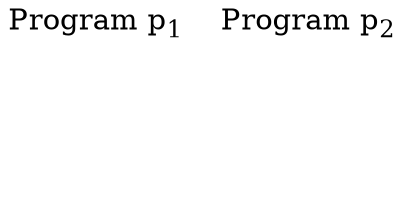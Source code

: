 digraph {
    graph [];
    rankdir=TB;

    p1_label [shape=plaintext, label=<Program p<sub>1</sub>>, margin=0 width=0 height=0]
    p2_label [shape=plaintext, label=<Program p<sub>2</sub>>, margin=0 width=0 height=0]

    p1 [shape=none, image="picobot_p1.png", label=""]
    p2 [shape=none, image="picobot_p2.png", label=""]

    p1_label -> p1 [style=invis]
    p2_label -> p2 [style=invis]

    {rank=same; p1_label; p2_label;}
    {rank=same; p1; p2;}
}